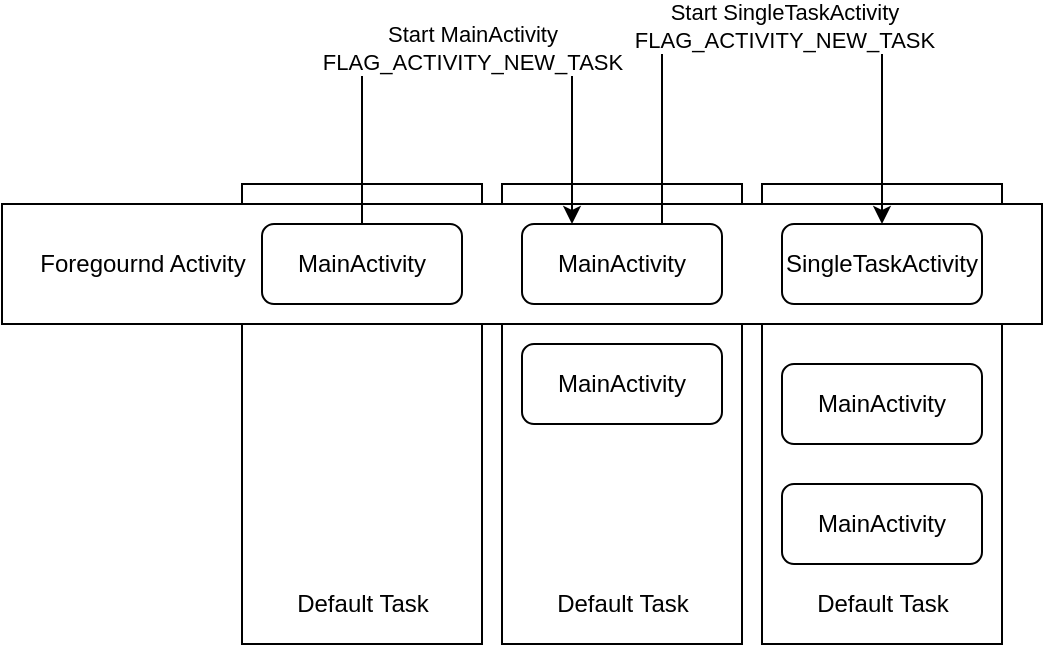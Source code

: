 <mxfile>
    <diagram id="VbrKO58sIICvfZvadL4s" name="Page-1">
        <mxGraphModel dx="1824" dy="430" grid="1" gridSize="10" guides="1" tooltips="1" connect="1" arrows="1" fold="1" page="1" pageScale="1" pageWidth="850" pageHeight="1100" math="0" shadow="0">
            <root>
                <mxCell id="0"/>
                <mxCell id="1" parent="0"/>
                <mxCell id="13" value="" style="whiteSpace=wrap;html=1;" vertex="1" parent="1">
                    <mxGeometry x="280" y="180" width="120" height="230" as="geometry"/>
                </mxCell>
                <mxCell id="2" value="" style="whiteSpace=wrap;html=1;" vertex="1" parent="1">
                    <mxGeometry x="150" y="180" width="120" height="230" as="geometry"/>
                </mxCell>
                <mxCell id="3" value="" style="whiteSpace=wrap;html=1;" vertex="1" parent="1">
                    <mxGeometry x="20" y="180" width="120" height="230" as="geometry"/>
                </mxCell>
                <mxCell id="4" value="Default Task" style="text;html=1;align=center;verticalAlign=middle;resizable=0;points=[];autosize=1;" vertex="1" parent="1">
                    <mxGeometry x="40" y="380" width="80" height="20" as="geometry"/>
                </mxCell>
                <mxCell id="5" value="" style="rounded=0;whiteSpace=wrap;html=1;" vertex="1" parent="1">
                    <mxGeometry x="-100" y="190" width="520" height="60" as="geometry"/>
                </mxCell>
                <mxCell id="6" style="edgeStyle=orthogonalEdgeStyle;rounded=0;orthogonalLoop=1;jettySize=auto;html=1;entryX=0.25;entryY=0;entryDx=0;entryDy=0;" edge="1" parent="1" source="8" target="10">
                    <mxGeometry relative="1" as="geometry">
                        <Array as="points">
                            <mxPoint x="80" y="110"/>
                            <mxPoint x="185" y="110"/>
                        </Array>
                    </mxGeometry>
                </mxCell>
                <mxCell id="7" value="Start MainActivity&lt;br&gt;FLAG_ACTIVITY_NEW_TASK" style="edgeLabel;html=1;align=center;verticalAlign=middle;resizable=0;points=[];" vertex="1" connectable="0" parent="6">
                    <mxGeometry x="0.191" y="-2" relative="1" as="geometry">
                        <mxPoint x="-25" as="offset"/>
                    </mxGeometry>
                </mxCell>
                <mxCell id="8" value="MainActivity" style="rounded=1;whiteSpace=wrap;html=1;" vertex="1" parent="1">
                    <mxGeometry x="30" y="200" width="100" height="40" as="geometry"/>
                </mxCell>
                <mxCell id="9" value="Foregournd Activity" style="text;html=1;align=center;verticalAlign=middle;resizable=0;points=[];autosize=1;" vertex="1" parent="1">
                    <mxGeometry x="-90" y="210" width="120" height="20" as="geometry"/>
                </mxCell>
                <mxCell id="18" style="edgeStyle=orthogonalEdgeStyle;rounded=0;orthogonalLoop=1;jettySize=auto;html=1;entryX=0.5;entryY=0;entryDx=0;entryDy=0;" edge="1" parent="1" source="10" target="17">
                    <mxGeometry relative="1" as="geometry">
                        <Array as="points">
                            <mxPoint x="230" y="100"/>
                            <mxPoint x="340" y="100"/>
                        </Array>
                    </mxGeometry>
                </mxCell>
                <mxCell id="19" value="Start SingleTaskActivity&lt;br&gt;FLAG_ACTIVITY_NEW_TASK" style="edgeLabel;html=1;align=center;verticalAlign=middle;resizable=0;points=[];" vertex="1" connectable="0" parent="18">
                    <mxGeometry x="-0.069" y="-1" relative="1" as="geometry">
                        <mxPoint x="16" as="offset"/>
                    </mxGeometry>
                </mxCell>
                <mxCell id="10" value="MainActivity" style="rounded=1;whiteSpace=wrap;html=1;" vertex="1" parent="1">
                    <mxGeometry x="160" y="200" width="100" height="40" as="geometry"/>
                </mxCell>
                <mxCell id="11" value="MainActivity" style="rounded=1;whiteSpace=wrap;html=1;" vertex="1" parent="1">
                    <mxGeometry x="160" y="260" width="100" height="40" as="geometry"/>
                </mxCell>
                <mxCell id="12" value="Default Task" style="text;html=1;align=center;verticalAlign=middle;resizable=0;points=[];autosize=1;" vertex="1" parent="1">
                    <mxGeometry x="170" y="380" width="80" height="20" as="geometry"/>
                </mxCell>
                <mxCell id="14" value="Default Task" style="text;html=1;align=center;verticalAlign=middle;resizable=0;points=[];autosize=1;" vertex="1" parent="1">
                    <mxGeometry x="300" y="380" width="80" height="20" as="geometry"/>
                </mxCell>
                <mxCell id="15" value="MainActivity" style="rounded=1;whiteSpace=wrap;html=1;" vertex="1" parent="1">
                    <mxGeometry x="290" y="270" width="100" height="40" as="geometry"/>
                </mxCell>
                <mxCell id="16" value="MainActivity" style="rounded=1;whiteSpace=wrap;html=1;" vertex="1" parent="1">
                    <mxGeometry x="290" y="330" width="100" height="40" as="geometry"/>
                </mxCell>
                <mxCell id="17" value="SingleTaskActivity" style="rounded=1;whiteSpace=wrap;html=1;" vertex="1" parent="1">
                    <mxGeometry x="290" y="200" width="100" height="40" as="geometry"/>
                </mxCell>
            </root>
        </mxGraphModel>
    </diagram>
</mxfile>